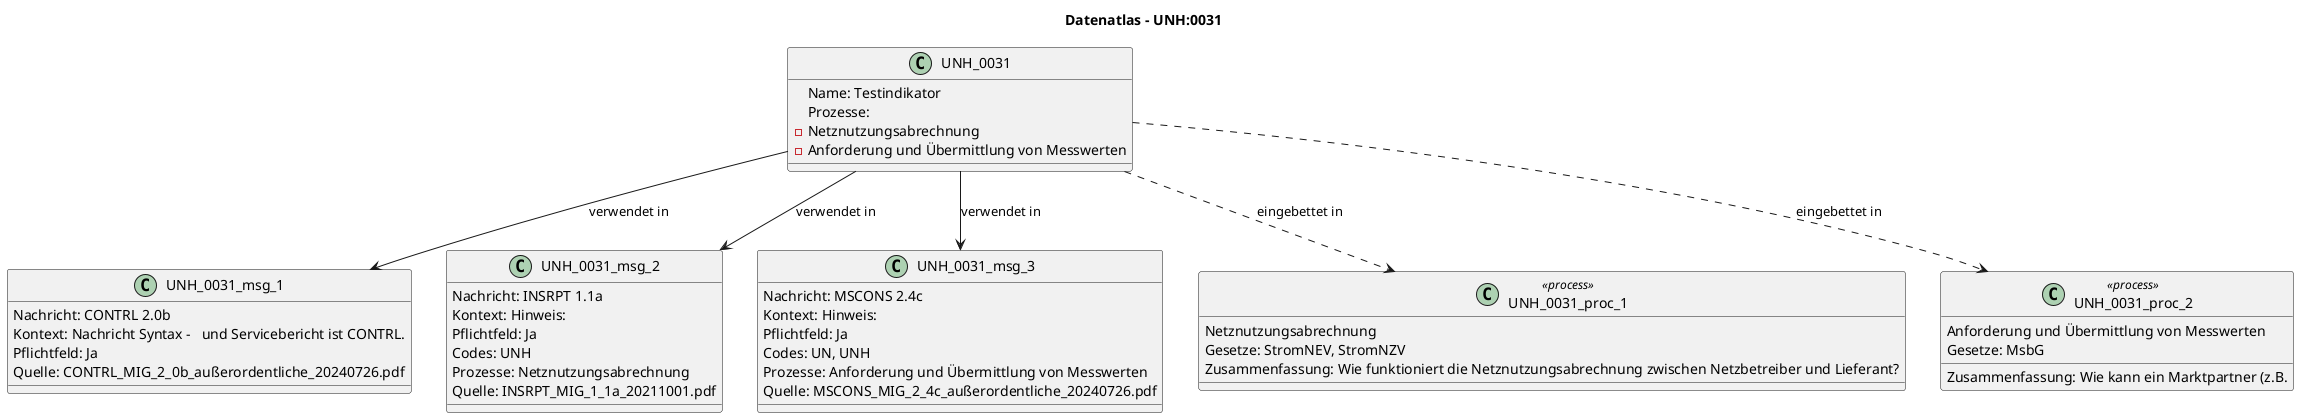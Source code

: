 @startuml
title Datenatlas – UNH:0031
class UNH_0031 {
  Name: Testindikator
  Prozesse:
    - Netznutzungsabrechnung
    - Anforderung und Übermittlung von Messwerten
}
class UNH_0031_msg_1 {
  Nachricht: CONTRL 2.0b
  Kontext: Nachricht Syntax -   und Servicebericht ist CONTRL.
  Pflichtfeld: Ja
  Quelle: CONTRL_MIG_2_0b_außerordentliche_20240726.pdf
}
UNH_0031 --> UNH_0031_msg_1 : verwendet in
class UNH_0031_msg_2 {
  Nachricht: INSRPT 1.1a
  Kontext: Hinweis:
  Pflichtfeld: Ja
  Codes: UNH
  Prozesse: Netznutzungsabrechnung
  Quelle: INSRPT_MIG_1_1a_20211001.pdf
}
UNH_0031 --> UNH_0031_msg_2 : verwendet in
class UNH_0031_msg_3 {
  Nachricht: MSCONS 2.4c
  Kontext: Hinweis:
  Pflichtfeld: Ja
  Codes: UN, UNH
  Prozesse: Anforderung und Übermittlung von Messwerten
  Quelle: MSCONS_MIG_2_4c_außerordentliche_20240726.pdf
}
UNH_0031 --> UNH_0031_msg_3 : verwendet in
class UNH_0031_proc_1 <<process>> {
  Netznutzungsabrechnung
  Gesetze: StromNEV, StromNZV
  Zusammenfassung: Wie funktioniert die Netznutzungsabrechnung zwischen Netzbetreiber und Lieferant?
}
UNH_0031 ..> UNH_0031_proc_1 : eingebettet in
class UNH_0031_proc_2 <<process>> {
  Anforderung und Übermittlung von Messwerten
  Gesetze: MsbG
  Zusammenfassung: Wie kann ein Marktpartner (z.B.
}
UNH_0031 ..> UNH_0031_proc_2 : eingebettet in
@enduml